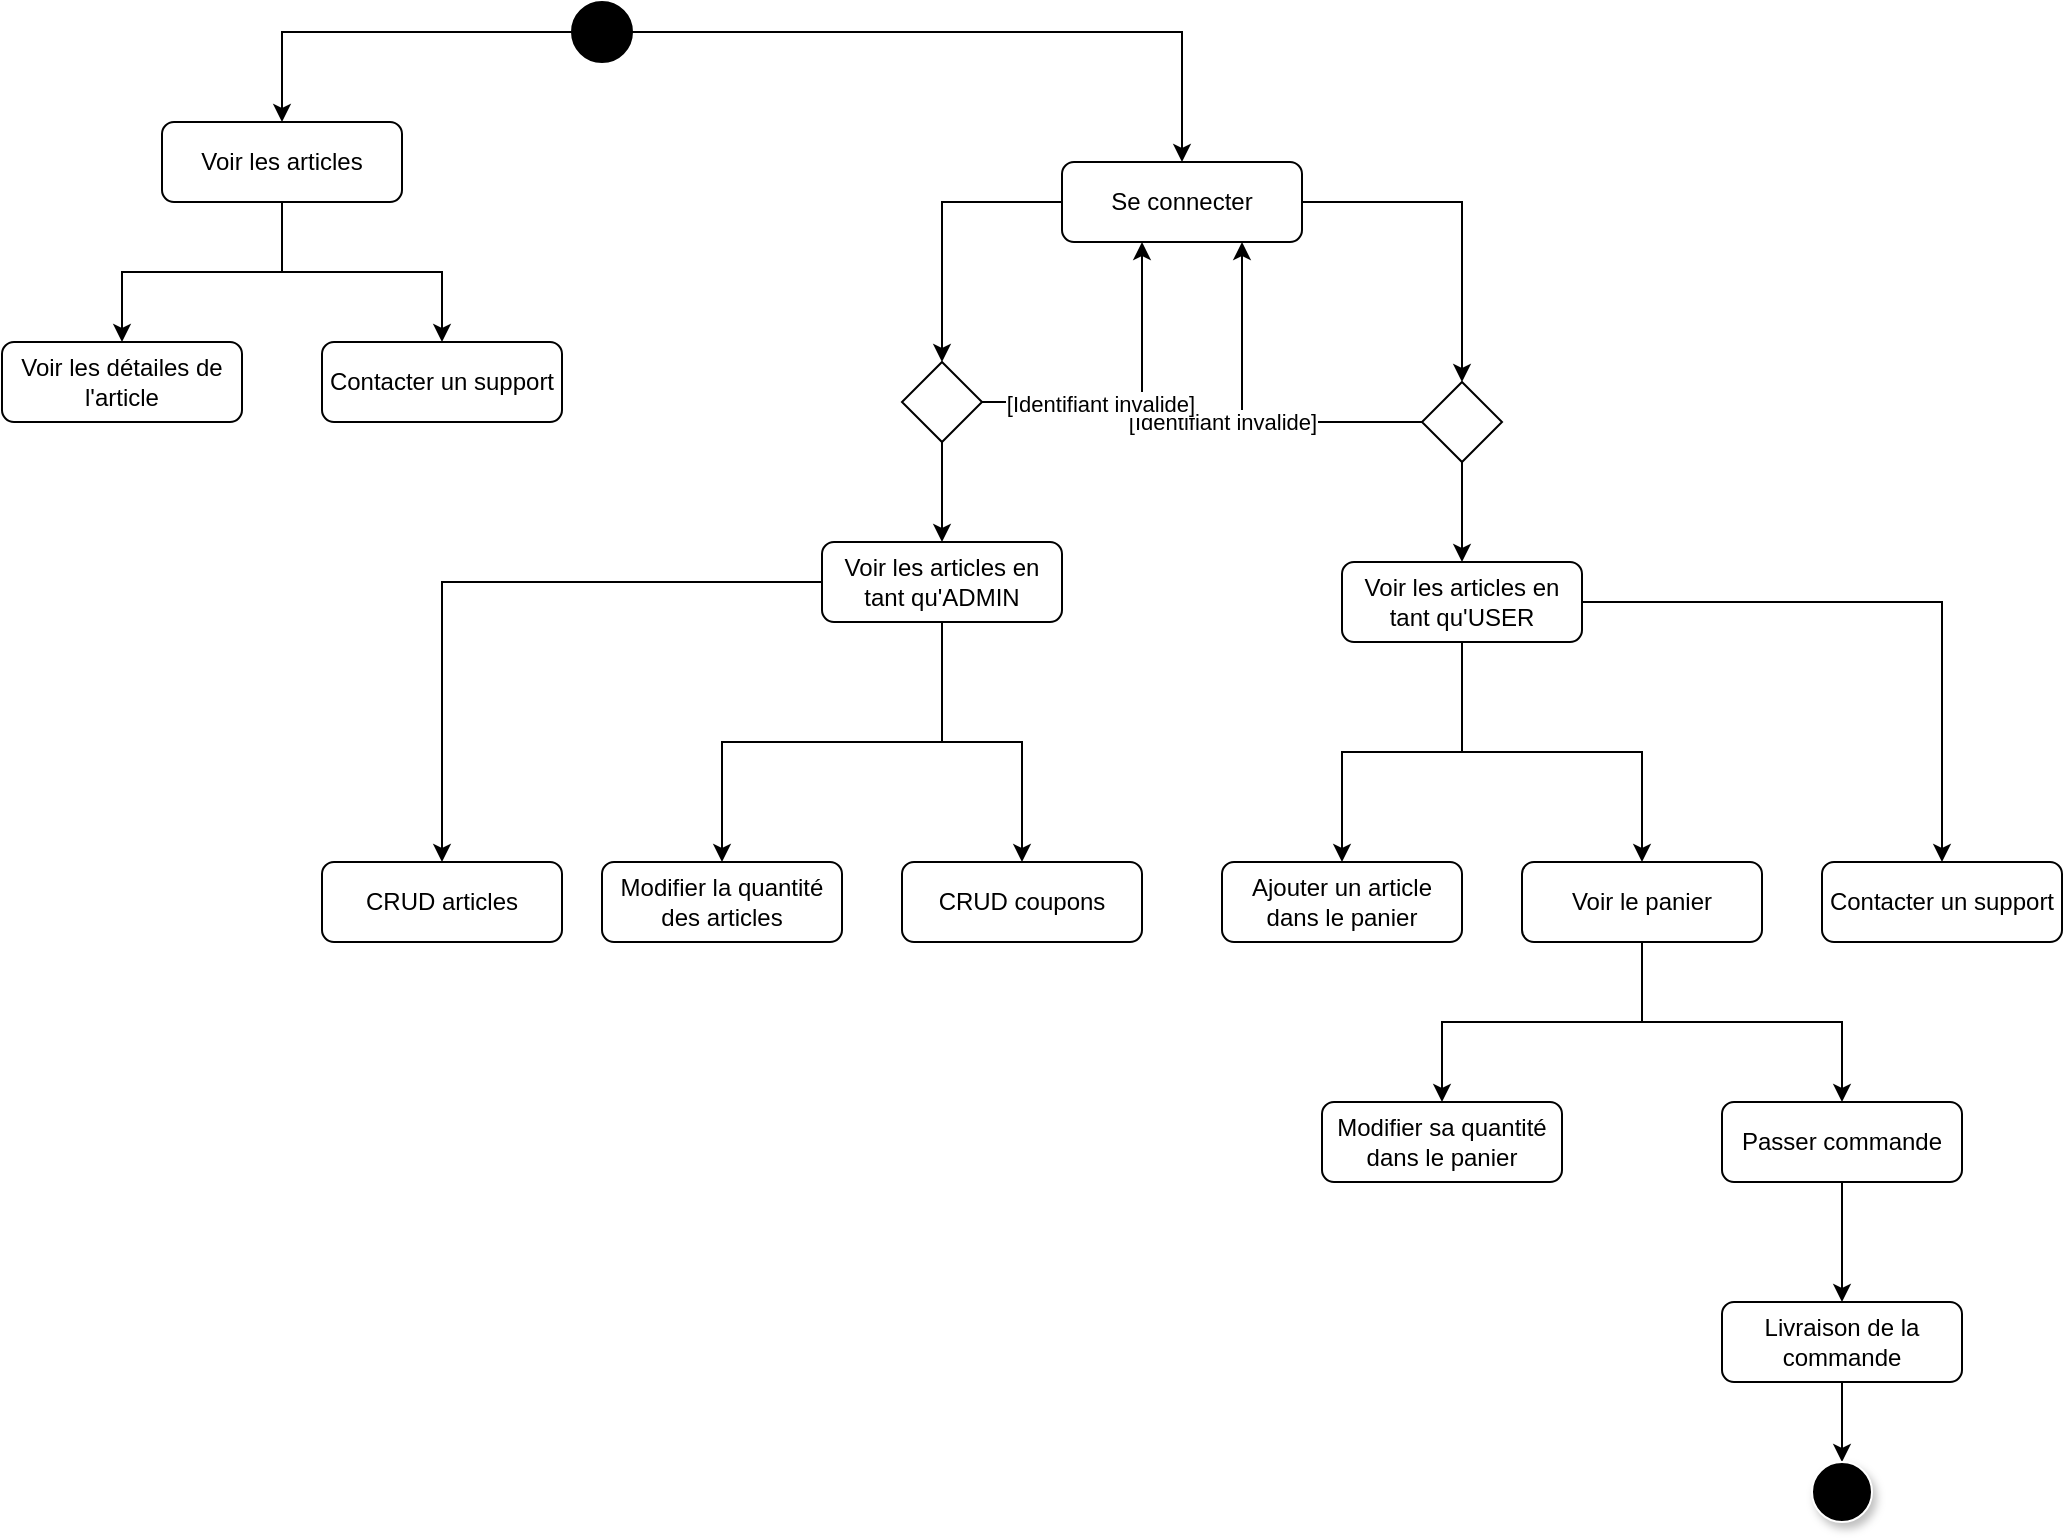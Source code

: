 <mxfile version="24.0.4" type="device">
  <diagram id="C5RBs43oDa-KdzZeNtuy" name="Page-1">
    <mxGraphModel dx="487" dy="797" grid="1" gridSize="10" guides="1" tooltips="1" connect="1" arrows="1" fold="1" page="1" pageScale="1" pageWidth="827" pageHeight="1169" math="0" shadow="0">
      <root>
        <mxCell id="WIyWlLk6GJQsqaUBKTNV-0" />
        <mxCell id="WIyWlLk6GJQsqaUBKTNV-1" parent="WIyWlLk6GJQsqaUBKTNV-0" />
        <mxCell id="l2zEAgwQVHjQrgPKR5hy-72" style="edgeStyle=orthogonalEdgeStyle;rounded=0;orthogonalLoop=1;jettySize=auto;html=1;" edge="1" parent="WIyWlLk6GJQsqaUBKTNV-1" source="l2zEAgwQVHjQrgPKR5hy-68" target="l2zEAgwQVHjQrgPKR5hy-71">
          <mxGeometry relative="1" as="geometry" />
        </mxCell>
        <mxCell id="l2zEAgwQVHjQrgPKR5hy-74" style="edgeStyle=orthogonalEdgeStyle;rounded=0;orthogonalLoop=1;jettySize=auto;html=1;" edge="1" parent="WIyWlLk6GJQsqaUBKTNV-1" source="l2zEAgwQVHjQrgPKR5hy-68" target="l2zEAgwQVHjQrgPKR5hy-73">
          <mxGeometry relative="1" as="geometry" />
        </mxCell>
        <mxCell id="l2zEAgwQVHjQrgPKR5hy-68" value="Voir les articles" style="rounded=1;whiteSpace=wrap;html=1;" vertex="1" parent="WIyWlLk6GJQsqaUBKTNV-1">
          <mxGeometry x="260" y="440" width="120" height="40" as="geometry" />
        </mxCell>
        <mxCell id="l2zEAgwQVHjQrgPKR5hy-70" style="edgeStyle=orthogonalEdgeStyle;rounded=0;orthogonalLoop=1;jettySize=auto;html=1;" edge="1" parent="WIyWlLk6GJQsqaUBKTNV-1" source="l2zEAgwQVHjQrgPKR5hy-69" target="l2zEAgwQVHjQrgPKR5hy-68">
          <mxGeometry relative="1" as="geometry" />
        </mxCell>
        <mxCell id="l2zEAgwQVHjQrgPKR5hy-76" style="edgeStyle=orthogonalEdgeStyle;rounded=0;orthogonalLoop=1;jettySize=auto;html=1;" edge="1" parent="WIyWlLk6GJQsqaUBKTNV-1" source="l2zEAgwQVHjQrgPKR5hy-69" target="l2zEAgwQVHjQrgPKR5hy-75">
          <mxGeometry relative="1" as="geometry" />
        </mxCell>
        <mxCell id="l2zEAgwQVHjQrgPKR5hy-69" value="" style="ellipse;whiteSpace=wrap;html=1;fillColor=#000000;gradientColor=default;" vertex="1" parent="WIyWlLk6GJQsqaUBKTNV-1">
          <mxGeometry x="465" y="380" width="30" height="30" as="geometry" />
        </mxCell>
        <mxCell id="l2zEAgwQVHjQrgPKR5hy-71" value="Voir les détailes de l&#39;article" style="rounded=1;whiteSpace=wrap;html=1;" vertex="1" parent="WIyWlLk6GJQsqaUBKTNV-1">
          <mxGeometry x="180" y="550" width="120" height="40" as="geometry" />
        </mxCell>
        <mxCell id="l2zEAgwQVHjQrgPKR5hy-73" value="Contacter un support" style="rounded=1;whiteSpace=wrap;html=1;" vertex="1" parent="WIyWlLk6GJQsqaUBKTNV-1">
          <mxGeometry x="340" y="550" width="120" height="40" as="geometry" />
        </mxCell>
        <mxCell id="l2zEAgwQVHjQrgPKR5hy-80" style="edgeStyle=orthogonalEdgeStyle;rounded=0;orthogonalLoop=1;jettySize=auto;html=1;" edge="1" parent="WIyWlLk6GJQsqaUBKTNV-1" source="l2zEAgwQVHjQrgPKR5hy-75" target="l2zEAgwQVHjQrgPKR5hy-79">
          <mxGeometry relative="1" as="geometry" />
        </mxCell>
        <mxCell id="l2zEAgwQVHjQrgPKR5hy-86" style="edgeStyle=orthogonalEdgeStyle;rounded=0;orthogonalLoop=1;jettySize=auto;html=1;" edge="1" parent="WIyWlLk6GJQsqaUBKTNV-1" source="l2zEAgwQVHjQrgPKR5hy-75" target="l2zEAgwQVHjQrgPKR5hy-84">
          <mxGeometry relative="1" as="geometry" />
        </mxCell>
        <mxCell id="l2zEAgwQVHjQrgPKR5hy-75" value="Se connecter" style="rounded=1;whiteSpace=wrap;html=1;" vertex="1" parent="WIyWlLk6GJQsqaUBKTNV-1">
          <mxGeometry x="710" y="460" width="120" height="40" as="geometry" />
        </mxCell>
        <mxCell id="l2zEAgwQVHjQrgPKR5hy-100" style="edgeStyle=orthogonalEdgeStyle;rounded=0;orthogonalLoop=1;jettySize=auto;html=1;" edge="1" parent="WIyWlLk6GJQsqaUBKTNV-1" source="l2zEAgwQVHjQrgPKR5hy-77" target="l2zEAgwQVHjQrgPKR5hy-99">
          <mxGeometry relative="1" as="geometry" />
        </mxCell>
        <mxCell id="l2zEAgwQVHjQrgPKR5hy-104" style="edgeStyle=orthogonalEdgeStyle;rounded=0;orthogonalLoop=1;jettySize=auto;html=1;" edge="1" parent="WIyWlLk6GJQsqaUBKTNV-1" source="l2zEAgwQVHjQrgPKR5hy-77" target="l2zEAgwQVHjQrgPKR5hy-103">
          <mxGeometry relative="1" as="geometry" />
        </mxCell>
        <mxCell id="l2zEAgwQVHjQrgPKR5hy-108" style="edgeStyle=orthogonalEdgeStyle;rounded=0;orthogonalLoop=1;jettySize=auto;html=1;" edge="1" parent="WIyWlLk6GJQsqaUBKTNV-1" source="l2zEAgwQVHjQrgPKR5hy-77" target="l2zEAgwQVHjQrgPKR5hy-107">
          <mxGeometry relative="1" as="geometry" />
        </mxCell>
        <mxCell id="l2zEAgwQVHjQrgPKR5hy-77" value="Voir les articles en tant qu&#39;USER" style="rounded=1;whiteSpace=wrap;html=1;" vertex="1" parent="WIyWlLk6GJQsqaUBKTNV-1">
          <mxGeometry x="850" y="660" width="120" height="40" as="geometry" />
        </mxCell>
        <mxCell id="l2zEAgwQVHjQrgPKR5hy-82" style="edgeStyle=orthogonalEdgeStyle;rounded=0;orthogonalLoop=1;jettySize=auto;html=1;" edge="1" parent="WIyWlLk6GJQsqaUBKTNV-1" source="l2zEAgwQVHjQrgPKR5hy-79" target="l2zEAgwQVHjQrgPKR5hy-77">
          <mxGeometry relative="1" as="geometry" />
        </mxCell>
        <mxCell id="l2zEAgwQVHjQrgPKR5hy-88" style="edgeStyle=orthogonalEdgeStyle;rounded=0;orthogonalLoop=1;jettySize=auto;html=1;" edge="1" parent="WIyWlLk6GJQsqaUBKTNV-1" source="l2zEAgwQVHjQrgPKR5hy-79" target="l2zEAgwQVHjQrgPKR5hy-75">
          <mxGeometry relative="1" as="geometry">
            <Array as="points">
              <mxPoint x="800" y="590" />
            </Array>
          </mxGeometry>
        </mxCell>
        <mxCell id="l2zEAgwQVHjQrgPKR5hy-90" value="[Identifiant invalide]" style="edgeLabel;html=1;align=center;verticalAlign=middle;resizable=0;points=[];" vertex="1" connectable="0" parent="l2zEAgwQVHjQrgPKR5hy-88">
          <mxGeometry x="-0.726" y="1" relative="1" as="geometry">
            <mxPoint x="-76" y="-1" as="offset" />
          </mxGeometry>
        </mxCell>
        <mxCell id="l2zEAgwQVHjQrgPKR5hy-79" value="" style="rhombus;whiteSpace=wrap;html=1;" vertex="1" parent="WIyWlLk6GJQsqaUBKTNV-1">
          <mxGeometry x="890" y="570" width="40" height="40" as="geometry" />
        </mxCell>
        <mxCell id="l2zEAgwQVHjQrgPKR5hy-94" style="edgeStyle=orthogonalEdgeStyle;rounded=0;orthogonalLoop=1;jettySize=auto;html=1;" edge="1" parent="WIyWlLk6GJQsqaUBKTNV-1" source="l2zEAgwQVHjQrgPKR5hy-83" target="l2zEAgwQVHjQrgPKR5hy-92">
          <mxGeometry relative="1" as="geometry" />
        </mxCell>
        <mxCell id="l2zEAgwQVHjQrgPKR5hy-96" style="edgeStyle=orthogonalEdgeStyle;rounded=0;orthogonalLoop=1;jettySize=auto;html=1;" edge="1" parent="WIyWlLk6GJQsqaUBKTNV-1" source="l2zEAgwQVHjQrgPKR5hy-83" target="l2zEAgwQVHjQrgPKR5hy-95">
          <mxGeometry relative="1" as="geometry">
            <mxPoint x="550" y="700" as="sourcePoint" />
          </mxGeometry>
        </mxCell>
        <mxCell id="l2zEAgwQVHjQrgPKR5hy-98" style="edgeStyle=orthogonalEdgeStyle;rounded=0;orthogonalLoop=1;jettySize=auto;html=1;" edge="1" parent="WIyWlLk6GJQsqaUBKTNV-1" source="l2zEAgwQVHjQrgPKR5hy-83" target="l2zEAgwQVHjQrgPKR5hy-97">
          <mxGeometry relative="1" as="geometry" />
        </mxCell>
        <mxCell id="l2zEAgwQVHjQrgPKR5hy-83" value="Voir les articles en tant qu&#39;ADMIN" style="rounded=1;whiteSpace=wrap;html=1;" vertex="1" parent="WIyWlLk6GJQsqaUBKTNV-1">
          <mxGeometry x="590" y="650" width="120" height="40" as="geometry" />
        </mxCell>
        <mxCell id="l2zEAgwQVHjQrgPKR5hy-85" style="edgeStyle=orthogonalEdgeStyle;rounded=0;orthogonalLoop=1;jettySize=auto;html=1;" edge="1" parent="WIyWlLk6GJQsqaUBKTNV-1" source="l2zEAgwQVHjQrgPKR5hy-84" target="l2zEAgwQVHjQrgPKR5hy-83">
          <mxGeometry relative="1" as="geometry" />
        </mxCell>
        <mxCell id="l2zEAgwQVHjQrgPKR5hy-87" style="edgeStyle=orthogonalEdgeStyle;rounded=0;orthogonalLoop=1;jettySize=auto;html=1;" edge="1" parent="WIyWlLk6GJQsqaUBKTNV-1" source="l2zEAgwQVHjQrgPKR5hy-84" target="l2zEAgwQVHjQrgPKR5hy-75">
          <mxGeometry relative="1" as="geometry">
            <Array as="points">
              <mxPoint x="750" y="580" />
            </Array>
          </mxGeometry>
        </mxCell>
        <mxCell id="l2zEAgwQVHjQrgPKR5hy-89" value="[Identifiant invalide]" style="edgeLabel;html=1;align=center;verticalAlign=middle;resizable=0;points=[];" vertex="1" connectable="0" parent="l2zEAgwQVHjQrgPKR5hy-87">
          <mxGeometry x="-0.265" y="-1" relative="1" as="geometry">
            <mxPoint as="offset" />
          </mxGeometry>
        </mxCell>
        <mxCell id="l2zEAgwQVHjQrgPKR5hy-84" value="" style="rhombus;whiteSpace=wrap;html=1;" vertex="1" parent="WIyWlLk6GJQsqaUBKTNV-1">
          <mxGeometry x="630" y="560" width="40" height="40" as="geometry" />
        </mxCell>
        <mxCell id="l2zEAgwQVHjQrgPKR5hy-92" value="CRUD articles" style="rounded=1;whiteSpace=wrap;html=1;" vertex="1" parent="WIyWlLk6GJQsqaUBKTNV-1">
          <mxGeometry x="340" y="810" width="120" height="40" as="geometry" />
        </mxCell>
        <mxCell id="l2zEAgwQVHjQrgPKR5hy-95" value="Modifier la quantité des articles" style="rounded=1;whiteSpace=wrap;html=1;" vertex="1" parent="WIyWlLk6GJQsqaUBKTNV-1">
          <mxGeometry x="480" y="810" width="120" height="40" as="geometry" />
        </mxCell>
        <mxCell id="l2zEAgwQVHjQrgPKR5hy-97" value="CRUD coupons" style="rounded=1;whiteSpace=wrap;html=1;" vertex="1" parent="WIyWlLk6GJQsqaUBKTNV-1">
          <mxGeometry x="630" y="810" width="120" height="40" as="geometry" />
        </mxCell>
        <mxCell id="l2zEAgwQVHjQrgPKR5hy-99" value="Ajouter un article dans le panier" style="rounded=1;whiteSpace=wrap;html=1;" vertex="1" parent="WIyWlLk6GJQsqaUBKTNV-1">
          <mxGeometry x="790" y="810" width="120" height="40" as="geometry" />
        </mxCell>
        <mxCell id="l2zEAgwQVHjQrgPKR5hy-101" value="Modifier sa quantité dans le panier" style="rounded=1;whiteSpace=wrap;html=1;" vertex="1" parent="WIyWlLk6GJQsqaUBKTNV-1">
          <mxGeometry x="840" y="930" width="120" height="40" as="geometry" />
        </mxCell>
        <mxCell id="l2zEAgwQVHjQrgPKR5hy-103" value="Contacter un support" style="rounded=1;whiteSpace=wrap;html=1;" vertex="1" parent="WIyWlLk6GJQsqaUBKTNV-1">
          <mxGeometry x="1090" y="810" width="120" height="40" as="geometry" />
        </mxCell>
        <mxCell id="l2zEAgwQVHjQrgPKR5hy-109" style="edgeStyle=orthogonalEdgeStyle;rounded=0;orthogonalLoop=1;jettySize=auto;html=1;" edge="1" parent="WIyWlLk6GJQsqaUBKTNV-1" source="l2zEAgwQVHjQrgPKR5hy-107" target="l2zEAgwQVHjQrgPKR5hy-101">
          <mxGeometry relative="1" as="geometry" />
        </mxCell>
        <mxCell id="l2zEAgwQVHjQrgPKR5hy-111" style="edgeStyle=orthogonalEdgeStyle;rounded=0;orthogonalLoop=1;jettySize=auto;html=1;" edge="1" parent="WIyWlLk6GJQsqaUBKTNV-1" source="l2zEAgwQVHjQrgPKR5hy-107" target="l2zEAgwQVHjQrgPKR5hy-110">
          <mxGeometry relative="1" as="geometry" />
        </mxCell>
        <mxCell id="l2zEAgwQVHjQrgPKR5hy-107" value="Voir le panier" style="rounded=1;whiteSpace=wrap;html=1;" vertex="1" parent="WIyWlLk6GJQsqaUBKTNV-1">
          <mxGeometry x="940" y="810" width="120" height="40" as="geometry" />
        </mxCell>
        <mxCell id="l2zEAgwQVHjQrgPKR5hy-113" style="edgeStyle=orthogonalEdgeStyle;rounded=0;orthogonalLoop=1;jettySize=auto;html=1;" edge="1" parent="WIyWlLk6GJQsqaUBKTNV-1" source="l2zEAgwQVHjQrgPKR5hy-110" target="l2zEAgwQVHjQrgPKR5hy-112">
          <mxGeometry relative="1" as="geometry" />
        </mxCell>
        <mxCell id="l2zEAgwQVHjQrgPKR5hy-110" value="Passer commande" style="rounded=1;whiteSpace=wrap;html=1;" vertex="1" parent="WIyWlLk6GJQsqaUBKTNV-1">
          <mxGeometry x="1040" y="930" width="120" height="40" as="geometry" />
        </mxCell>
        <mxCell id="l2zEAgwQVHjQrgPKR5hy-117" style="edgeStyle=orthogonalEdgeStyle;rounded=0;orthogonalLoop=1;jettySize=auto;html=1;entryX=0.5;entryY=0;entryDx=0;entryDy=0;" edge="1" parent="WIyWlLk6GJQsqaUBKTNV-1" source="l2zEAgwQVHjQrgPKR5hy-112" target="l2zEAgwQVHjQrgPKR5hy-115">
          <mxGeometry relative="1" as="geometry" />
        </mxCell>
        <mxCell id="l2zEAgwQVHjQrgPKR5hy-112" value="Livraison de la commande" style="rounded=1;whiteSpace=wrap;html=1;" vertex="1" parent="WIyWlLk6GJQsqaUBKTNV-1">
          <mxGeometry x="1040" y="1030" width="120" height="40" as="geometry" />
        </mxCell>
        <mxCell id="l2zEAgwQVHjQrgPKR5hy-115" value="" style="ellipse;whiteSpace=wrap;html=1;fillColor=#000000;strokeColor=#FFFFFF;shadow=1;textShadow=1;" vertex="1" parent="WIyWlLk6GJQsqaUBKTNV-1">
          <mxGeometry x="1085" y="1110" width="30" height="30" as="geometry" />
        </mxCell>
      </root>
    </mxGraphModel>
  </diagram>
</mxfile>
